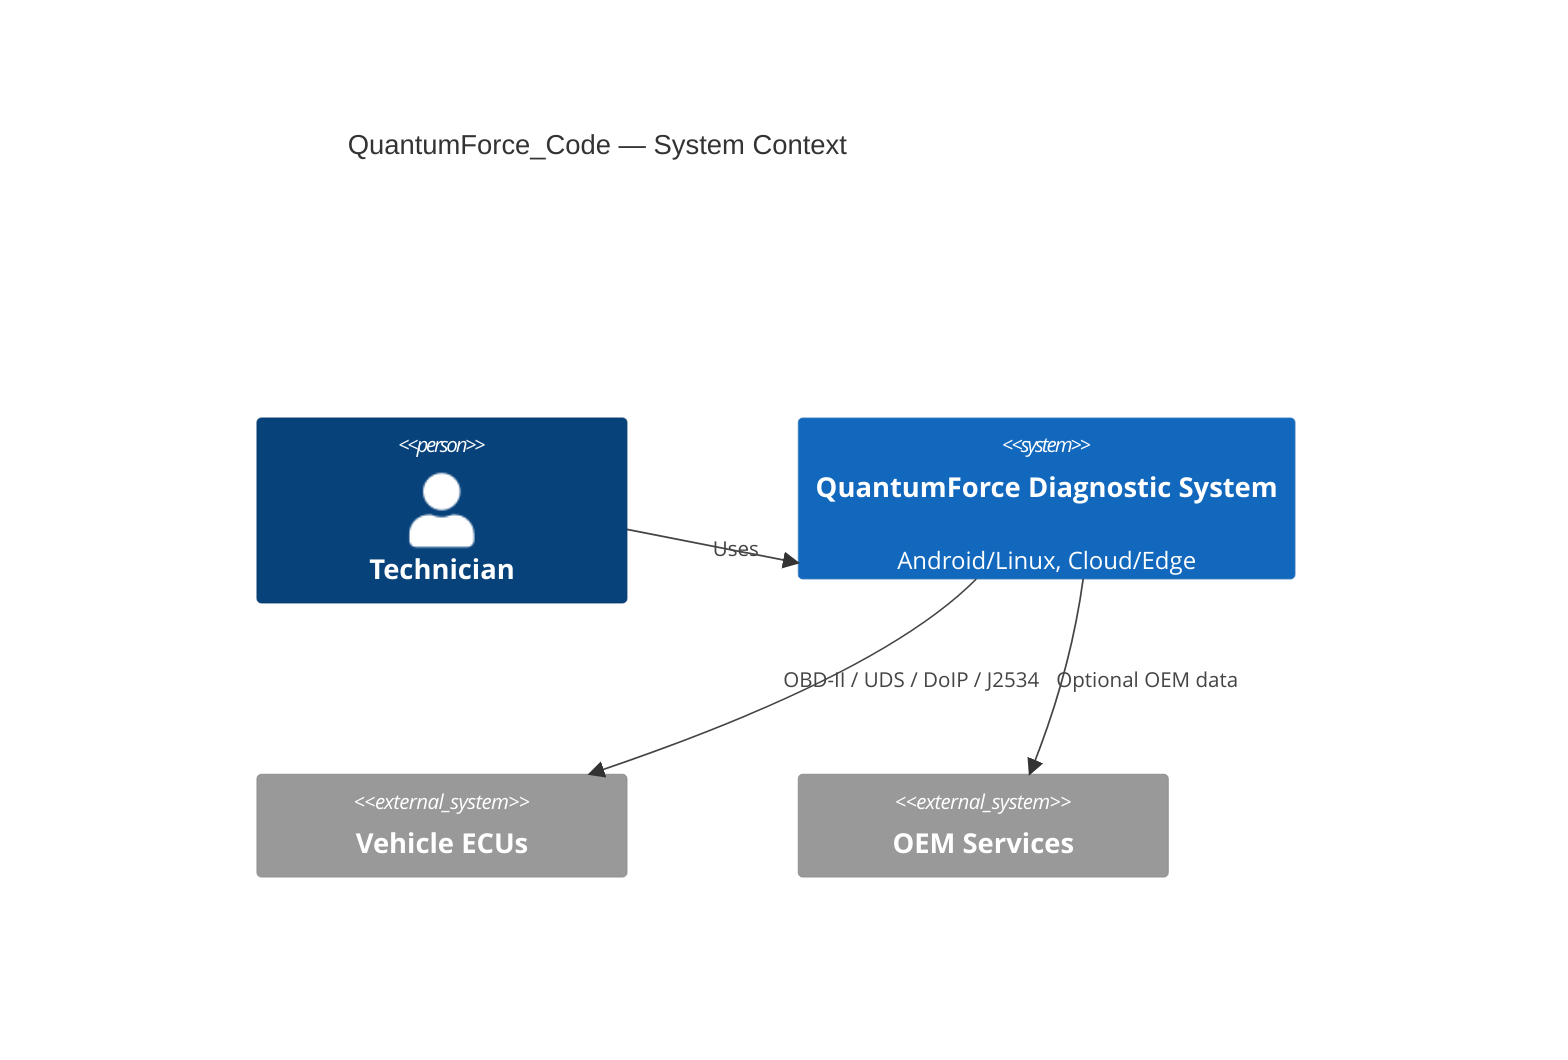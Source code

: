 C4Context
title QuantumForce_Code — System Context
Person(user, "Technician")
System(qf, "QuantumForce Diagnostic System", "Android/Linux, Cloud/Edge")
System_Ext(vehicle, "Vehicle ECUs")
System_Ext(vendor, "OEM Services")
Rel(user, qf, "Uses")
Rel(qf, vehicle, "OBD-II / UDS / DoIP / J2534")
Rel(qf, vendor, "Optional OEM data")